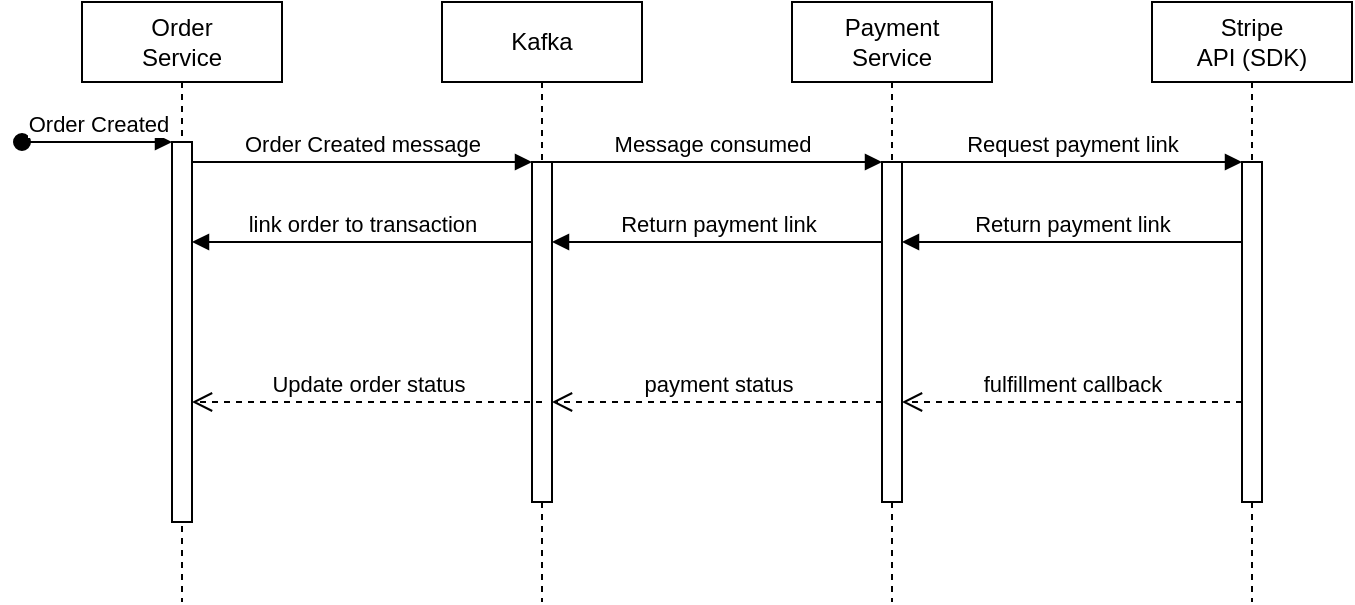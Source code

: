 <mxfile version="26.1.1">
  <diagram name="Page-1" id="2YBvvXClWsGukQMizWep">
    <mxGraphModel dx="1195" dy="600" grid="1" gridSize="10" guides="1" tooltips="1" connect="1" arrows="1" fold="1" page="1" pageScale="1" pageWidth="850" pageHeight="1100" math="0" shadow="0">
      <root>
        <mxCell id="0" />
        <mxCell id="1" parent="0" />
        <mxCell id="aM9ryv3xv72pqoxQDRHE-1" value="&lt;div&gt;Order&lt;/div&gt;Service" style="shape=umlLifeline;perimeter=lifelinePerimeter;whiteSpace=wrap;html=1;container=0;dropTarget=0;collapsible=0;recursiveResize=0;outlineConnect=0;portConstraint=eastwest;newEdgeStyle={&quot;edgeStyle&quot;:&quot;elbowEdgeStyle&quot;,&quot;elbow&quot;:&quot;vertical&quot;,&quot;curved&quot;:0,&quot;rounded&quot;:0};" parent="1" vertex="1">
          <mxGeometry x="70" y="40" width="100" height="300" as="geometry" />
        </mxCell>
        <mxCell id="aM9ryv3xv72pqoxQDRHE-2" value="" style="html=1;points=[];perimeter=orthogonalPerimeter;outlineConnect=0;targetShapes=umlLifeline;portConstraint=eastwest;newEdgeStyle={&quot;edgeStyle&quot;:&quot;elbowEdgeStyle&quot;,&quot;elbow&quot;:&quot;vertical&quot;,&quot;curved&quot;:0,&quot;rounded&quot;:0};" parent="aM9ryv3xv72pqoxQDRHE-1" vertex="1">
          <mxGeometry x="45" y="70" width="10" height="190" as="geometry" />
        </mxCell>
        <mxCell id="aM9ryv3xv72pqoxQDRHE-3" value="Order Created" style="html=1;verticalAlign=bottom;startArrow=oval;endArrow=block;startSize=8;edgeStyle=elbowEdgeStyle;elbow=vertical;curved=0;rounded=0;" parent="aM9ryv3xv72pqoxQDRHE-1" target="aM9ryv3xv72pqoxQDRHE-2" edge="1">
          <mxGeometry relative="1" as="geometry">
            <mxPoint x="-30" y="70" as="sourcePoint" />
          </mxGeometry>
        </mxCell>
        <mxCell id="aM9ryv3xv72pqoxQDRHE-5" value="Kafka" style="shape=umlLifeline;perimeter=lifelinePerimeter;whiteSpace=wrap;html=1;container=0;dropTarget=0;collapsible=0;recursiveResize=0;outlineConnect=0;portConstraint=eastwest;newEdgeStyle={&quot;edgeStyle&quot;:&quot;elbowEdgeStyle&quot;,&quot;elbow&quot;:&quot;vertical&quot;,&quot;curved&quot;:0,&quot;rounded&quot;:0};" parent="1" vertex="1">
          <mxGeometry x="250" y="40" width="100" height="300" as="geometry" />
        </mxCell>
        <mxCell id="aM9ryv3xv72pqoxQDRHE-6" value="" style="html=1;points=[];perimeter=orthogonalPerimeter;outlineConnect=0;targetShapes=umlLifeline;portConstraint=eastwest;newEdgeStyle={&quot;edgeStyle&quot;:&quot;elbowEdgeStyle&quot;,&quot;elbow&quot;:&quot;vertical&quot;,&quot;curved&quot;:0,&quot;rounded&quot;:0};" parent="aM9ryv3xv72pqoxQDRHE-5" vertex="1">
          <mxGeometry x="45" y="80" width="10" height="170" as="geometry" />
        </mxCell>
        <mxCell id="aM9ryv3xv72pqoxQDRHE-7" value="Order Created message" style="html=1;verticalAlign=bottom;endArrow=block;edgeStyle=elbowEdgeStyle;elbow=vertical;curved=0;rounded=0;" parent="1" source="aM9ryv3xv72pqoxQDRHE-2" target="aM9ryv3xv72pqoxQDRHE-6" edge="1">
          <mxGeometry relative="1" as="geometry">
            <mxPoint x="225" y="130" as="sourcePoint" />
            <Array as="points">
              <mxPoint x="210" y="120" />
            </Array>
          </mxGeometry>
        </mxCell>
        <mxCell id="aM9ryv3xv72pqoxQDRHE-8" value="Update order status" style="html=1;verticalAlign=bottom;endArrow=open;dashed=1;endSize=8;edgeStyle=elbowEdgeStyle;elbow=vertical;curved=0;rounded=0;" parent="1" target="aM9ryv3xv72pqoxQDRHE-2" edge="1">
          <mxGeometry relative="1" as="geometry">
            <mxPoint x="130" y="240" as="targetPoint" />
            <Array as="points">
              <mxPoint x="225" y="240" />
            </Array>
            <mxPoint x="300" y="240.0" as="sourcePoint" />
          </mxGeometry>
        </mxCell>
        <mxCell id="aM9ryv3xv72pqoxQDRHE-9" value="link order to transaction" style="html=1;verticalAlign=bottom;endArrow=block;edgeStyle=elbowEdgeStyle;elbow=vertical;curved=0;rounded=0;" parent="1" source="aM9ryv3xv72pqoxQDRHE-6" target="aM9ryv3xv72pqoxQDRHE-2" edge="1">
          <mxGeometry relative="1" as="geometry">
            <mxPoint x="205" y="160" as="sourcePoint" />
            <Array as="points">
              <mxPoint x="220" y="160" />
            </Array>
            <mxPoint x="130" y="160" as="targetPoint" />
          </mxGeometry>
        </mxCell>
        <mxCell id="75XJvm-vWDnf1qmrI6WW-3" value="&lt;div&gt;Payment&lt;/div&gt;&lt;div&gt;Service&lt;/div&gt;" style="shape=umlLifeline;perimeter=lifelinePerimeter;whiteSpace=wrap;html=1;container=0;dropTarget=0;collapsible=0;recursiveResize=0;outlineConnect=0;portConstraint=eastwest;newEdgeStyle={&quot;edgeStyle&quot;:&quot;elbowEdgeStyle&quot;,&quot;elbow&quot;:&quot;vertical&quot;,&quot;curved&quot;:0,&quot;rounded&quot;:0};" vertex="1" parent="1">
          <mxGeometry x="425" y="40" width="100" height="300" as="geometry" />
        </mxCell>
        <mxCell id="75XJvm-vWDnf1qmrI6WW-4" value="" style="html=1;points=[];perimeter=orthogonalPerimeter;outlineConnect=0;targetShapes=umlLifeline;portConstraint=eastwest;newEdgeStyle={&quot;edgeStyle&quot;:&quot;elbowEdgeStyle&quot;,&quot;elbow&quot;:&quot;vertical&quot;,&quot;curved&quot;:0,&quot;rounded&quot;:0};" vertex="1" parent="75XJvm-vWDnf1qmrI6WW-3">
          <mxGeometry x="45" y="80" width="10" height="170" as="geometry" />
        </mxCell>
        <mxCell id="75XJvm-vWDnf1qmrI6WW-5" value="Message consumed" style="html=1;verticalAlign=bottom;endArrow=block;edgeStyle=elbowEdgeStyle;elbow=vertical;curved=0;rounded=0;" edge="1" target="75XJvm-vWDnf1qmrI6WW-4" parent="1">
          <mxGeometry relative="1" as="geometry">
            <mxPoint x="300" y="120" as="sourcePoint" />
            <Array as="points">
              <mxPoint x="385" y="120" />
            </Array>
          </mxGeometry>
        </mxCell>
        <mxCell id="75XJvm-vWDnf1qmrI6WW-6" value="Return payment link" style="html=1;verticalAlign=bottom;endArrow=block;edgeStyle=elbowEdgeStyle;elbow=vertical;curved=0;rounded=0;" edge="1" source="75XJvm-vWDnf1qmrI6WW-4" parent="1">
          <mxGeometry relative="1" as="geometry">
            <mxPoint x="380" y="160" as="sourcePoint" />
            <Array as="points">
              <mxPoint x="395" y="160" />
            </Array>
            <mxPoint x="305" y="160" as="targetPoint" />
          </mxGeometry>
        </mxCell>
        <mxCell id="75XJvm-vWDnf1qmrI6WW-8" value="payment status" style="html=1;verticalAlign=bottom;endArrow=open;dashed=1;endSize=8;edgeStyle=elbowEdgeStyle;elbow=vertical;curved=0;rounded=0;" edge="1" parent="1" target="aM9ryv3xv72pqoxQDRHE-6">
          <mxGeometry relative="1" as="geometry">
            <mxPoint x="310" y="240" as="targetPoint" />
            <Array as="points">
              <mxPoint x="395" y="240" />
            </Array>
            <mxPoint x="470" y="240" as="sourcePoint" />
          </mxGeometry>
        </mxCell>
        <mxCell id="75XJvm-vWDnf1qmrI6WW-10" value="&lt;div&gt;Stripe&lt;/div&gt;&lt;div&gt;API (SDK)&lt;/div&gt;" style="shape=umlLifeline;perimeter=lifelinePerimeter;whiteSpace=wrap;html=1;container=0;dropTarget=0;collapsible=0;recursiveResize=0;outlineConnect=0;portConstraint=eastwest;newEdgeStyle={&quot;edgeStyle&quot;:&quot;elbowEdgeStyle&quot;,&quot;elbow&quot;:&quot;vertical&quot;,&quot;curved&quot;:0,&quot;rounded&quot;:0};" vertex="1" parent="1">
          <mxGeometry x="605" y="40" width="100" height="300" as="geometry" />
        </mxCell>
        <mxCell id="75XJvm-vWDnf1qmrI6WW-11" value="" style="html=1;points=[];perimeter=orthogonalPerimeter;outlineConnect=0;targetShapes=umlLifeline;portConstraint=eastwest;newEdgeStyle={&quot;edgeStyle&quot;:&quot;elbowEdgeStyle&quot;,&quot;elbow&quot;:&quot;vertical&quot;,&quot;curved&quot;:0,&quot;rounded&quot;:0};" vertex="1" parent="75XJvm-vWDnf1qmrI6WW-10">
          <mxGeometry x="45" y="80" width="10" height="170" as="geometry" />
        </mxCell>
        <mxCell id="75XJvm-vWDnf1qmrI6WW-12" value="Request payment link" style="html=1;verticalAlign=bottom;endArrow=block;edgeStyle=elbowEdgeStyle;elbow=vertical;curved=0;rounded=0;" edge="1" parent="1" target="75XJvm-vWDnf1qmrI6WW-11">
          <mxGeometry relative="1" as="geometry">
            <mxPoint x="480" y="120" as="sourcePoint" />
            <Array as="points">
              <mxPoint x="565" y="120" />
            </Array>
          </mxGeometry>
        </mxCell>
        <mxCell id="75XJvm-vWDnf1qmrI6WW-13" value="Return payment link" style="html=1;verticalAlign=bottom;endArrow=block;edgeStyle=elbowEdgeStyle;elbow=vertical;curved=0;rounded=0;" edge="1" parent="1" source="75XJvm-vWDnf1qmrI6WW-11" target="75XJvm-vWDnf1qmrI6WW-4">
          <mxGeometry relative="1" as="geometry">
            <mxPoint x="560" y="160" as="sourcePoint" />
            <Array as="points">
              <mxPoint x="575" y="160" />
            </Array>
            <mxPoint x="485" y="160" as="targetPoint" />
          </mxGeometry>
        </mxCell>
        <mxCell id="75XJvm-vWDnf1qmrI6WW-15" value="fulfillment callback" style="html=1;verticalAlign=bottom;endArrow=open;dashed=1;endSize=8;edgeStyle=elbowEdgeStyle;elbow=vertical;curved=0;rounded=0;" edge="1" parent="1" source="75XJvm-vWDnf1qmrI6WW-11">
          <mxGeometry relative="1" as="geometry">
            <mxPoint x="480" y="240" as="targetPoint" />
            <Array as="points">
              <mxPoint x="610" y="240" />
              <mxPoint x="575" y="280" />
            </Array>
          </mxGeometry>
        </mxCell>
      </root>
    </mxGraphModel>
  </diagram>
</mxfile>
